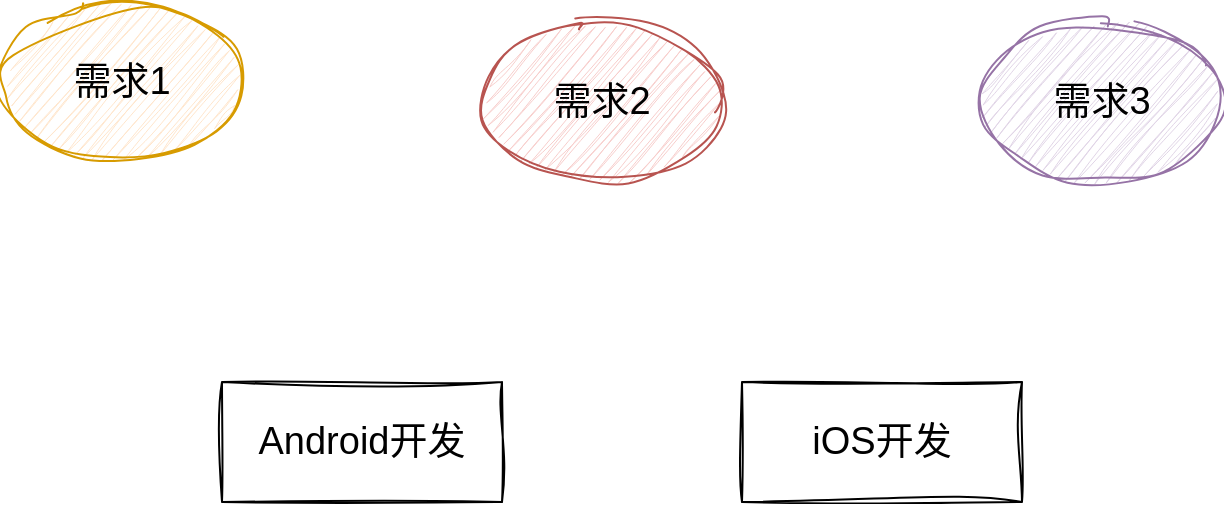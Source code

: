 <mxfile version="21.2.1" type="github">
  <diagram name="第 1 页" id="WOJ0ZGh2nlFTI2asU4OP">
    <mxGraphModel dx="1242" dy="738" grid="1" gridSize="10" guides="1" tooltips="1" connect="1" arrows="1" fold="1" page="1" pageScale="1" pageWidth="827" pageHeight="1169" math="0" shadow="0">
      <root>
        <mxCell id="0" />
        <mxCell id="1" parent="0" />
        <mxCell id="_oJyPIj_oJFp6enQRXF--2" value="&lt;font style=&quot;font-size: 19px;&quot;&gt;需求1&lt;/font&gt;" style="ellipse;whiteSpace=wrap;html=1;fillColor=#ffe6cc;strokeColor=#d79b00;sketch=1;curveFitting=1;jiggle=2;" vertex="1" parent="1">
          <mxGeometry x="220" y="120" width="120" height="80" as="geometry" />
        </mxCell>
        <mxCell id="_oJyPIj_oJFp6enQRXF--3" value="&lt;font style=&quot;font-size: 19px;&quot;&gt;需求2&lt;/font&gt;" style="ellipse;whiteSpace=wrap;html=1;fillColor=#f8cecc;strokeColor=#b85450;sketch=1;curveFitting=1;jiggle=2;" vertex="1" parent="1">
          <mxGeometry x="460" y="130" width="120" height="80" as="geometry" />
        </mxCell>
        <mxCell id="_oJyPIj_oJFp6enQRXF--4" value="&lt;font style=&quot;font-size: 19px;&quot;&gt;需求3&lt;/font&gt;" style="ellipse;whiteSpace=wrap;html=1;fillColor=#e1d5e7;strokeColor=#9673a6;sketch=1;curveFitting=1;jiggle=2;" vertex="1" parent="1">
          <mxGeometry x="710" y="130" width="120" height="80" as="geometry" />
        </mxCell>
        <mxCell id="_oJyPIj_oJFp6enQRXF--5" value="&lt;font style=&quot;font-size: 19px;&quot;&gt;Android开发&lt;/font&gt;" style="rounded=0;whiteSpace=wrap;html=1;sketch=1;curveFitting=1;jiggle=2;" vertex="1" parent="1">
          <mxGeometry x="330" y="310" width="140" height="60" as="geometry" />
        </mxCell>
        <mxCell id="_oJyPIj_oJFp6enQRXF--6" value="&lt;font style=&quot;font-size: 19px;&quot;&gt;iOS开发&lt;/font&gt;" style="rounded=0;whiteSpace=wrap;html=1;sketch=1;curveFitting=1;jiggle=2;" vertex="1" parent="1">
          <mxGeometry x="590" y="310" width="140" height="60" as="geometry" />
        </mxCell>
      </root>
    </mxGraphModel>
  </diagram>
</mxfile>
